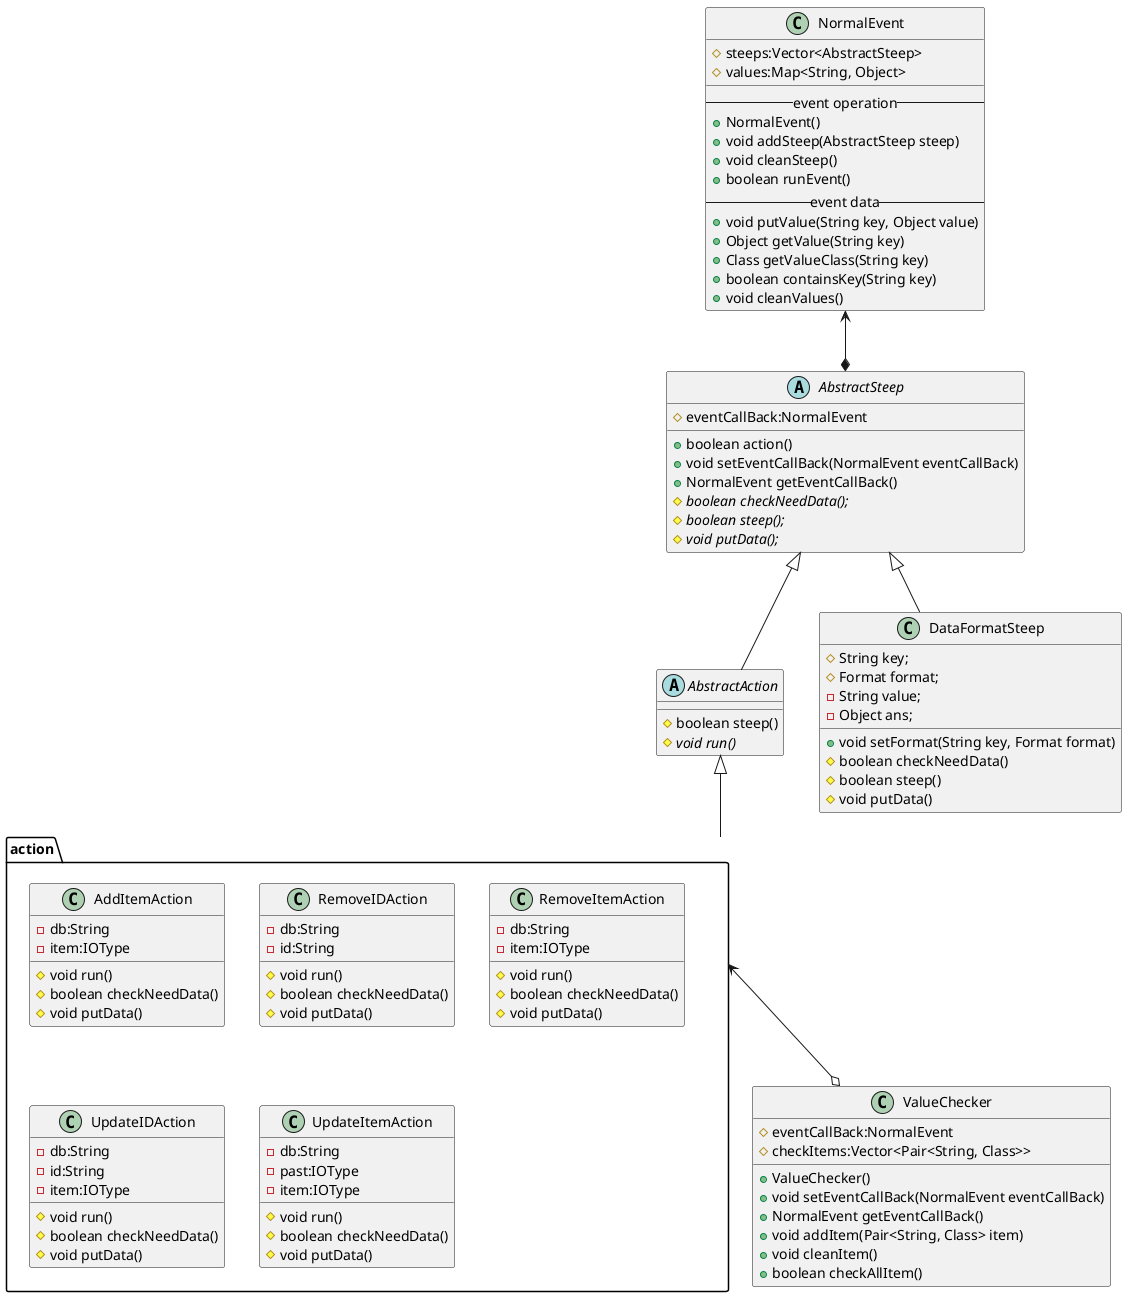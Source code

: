 @startuml

abstract class AbstractSteep {
	# eventCallBack:NormalEvent

	+ boolean action()
	+ void setEventCallBack(NormalEvent eventCallBack)
	+ NormalEvent getEventCallBack()
	# {abstract} boolean checkNeedData();
	# {abstract} boolean steep();
	# {abstract} void putData();
}

abstract class AbstractAction extends AbstractSteep {
    # boolean steep()
    # {abstract} void run()
}

class NormalEvent {
	# steeps:Vector<AbstractSteep>
	# values:Map<String, Object>
	__
	--event operation--
	+ NormalEvent()
	+ void addSteep(AbstractSteep steep)
	+ void cleanSteep()
	+ boolean runEvent()
	--event data--
	+ void putValue(String key, Object value)
	+ Object getValue(String key)
	+ Class getValueClass(String key)
	+ boolean containsKey(String key)
	+ void cleanValues()
}

class ValueChecker {
    # eventCallBack:NormalEvent
    # checkItems:Vector<Pair<String, Class>>

    + ValueChecker()
    + void setEventCallBack(NormalEvent eventCallBack)
    + NormalEvent getEventCallBack()
    + void addItem(Pair<String, Class> item)
    + void cleanItem()
    + boolean checkAllItem()
}

package action {
	class AddItemAction {
		- db:String
		- item:IOType

		# void run()
		# boolean checkNeedData()
		# void putData()
	}

	class RemoveIDAction {
		- db:String
		- id:String

		# void run()
		# boolean checkNeedData()
		# void putData()
	}

	class RemoveItemAction {
		- db:String
		- item:IOType

		# void run()
		# boolean checkNeedData()
		# void putData()
	}

	class UpdateIDAction {
		- db:String
		-id:String
		- item:IOType

		# void run()
		# boolean checkNeedData()
		# void putData()
	}

	class UpdateItemAction {
		- db:String
		- past:IOType
		- item:IOType

		# void run()
		# boolean checkNeedData()
		# void putData()
	}
}

class DataFormatSteep extends AbstractSteep {
    # String key;
    # Format format;
    - String value;
    - Object ans;

    + void setFormat(String key, Format format)
    # boolean checkNeedData()
    # boolean steep()
    # void putData()
}

AbstractAction <|-- action
NormalEvent <--* AbstractSteep
action <--o ValueChecker

@enduml